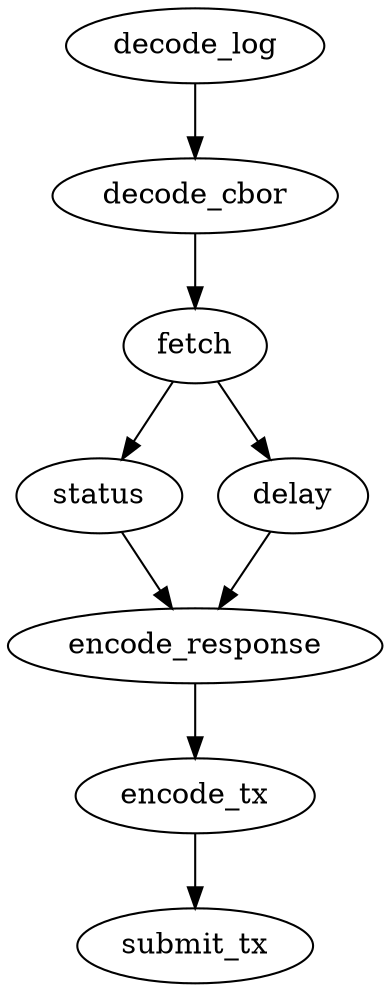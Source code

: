 digraph {

// First, we parse the request log and the CBOR payload inside of it
decode_log [
type = "ethabidecodelog"
abi = "OracleRequest(bytes32 indexed specId, address requester, bytes32 requestId, uint256 payment, address callbackAddr, bytes4 callbackFunctionId, uint256 cancelExpiration, uint256 dataVersion, bytes data)"
data = "$(jobRun.logData)"
topics = "$(jobRun.logTopics)"
]

// The result of the following element is a map e.g. {carrier: "LH", flightNumber: "117"}
decode_cbor [
type = "cborparse"
data = "$(decode_log.data)"
]


// Then, we use the decoded request parameters to make an HTTP fetch
fetch [
type = "http"
method = GET
requestData = "{\"carrier\": $(decode_cbor.carrier), \"flightNumber\": $(decode_cbor.flightNumber), \"year\": $(decode_cbor.year), \"month\": $(decode_cbor.month), \"day\": $(decode_cbor.day)}"
url = "https://fs-api.etherisc.com/api/v1/status-oracle"
]


// From the fetch result, we parse out the individual elements (rating statistics)
status [type= "jsonparse" data = "$(fetch)" path = "status"]
delay [type = "jsonparse" data = "$(fetch)" path = "delay" ]


// Finally, we send a response on-chain.
 // The abi is the abi of the fulfill function in the receiving contract.
encode_response [
type = "ethabiencode"
abi = "(bytes32 requestId, uint256 status, uint256 delay)"
data= "{\"requestId\": $(decode_log.requestId), \"status\": $(status), \"delay\": $(delay)}"
]

encode_tx [
type = "ethabiencode"
abi = "fulfillOracleRequest(bytes32 requestId, uint256 payment, address callbackAddress, bytes4 callbackFunctionId, uint256 expiration, bytes calldata data)"
data = "{\"requestId\": $(decode_log.requestId), \"payment\": $(decode_log.payment), \"callbackAddress\": $(decode_log.callbackAddr), \"callbackFunctionId\": $(decode_log.callbackFunctionId), \"expiration\": $(decode_log.cancelExpiration), \"data\": $(encode_response)}"
]

submit_tx [
type = "ethtx"
to = "0xd006d393b49f89677722Ed04A26Ab83C74B1aC0e"
data = "$(encode_tx)"
]

// Dependency graph

decode_log -> decode_cbor -> fetch

fetch -> status -> encode_response
fetch -> delay -> encode_response

encode_response -> encode_tx -> submit_tx

} //digraph
